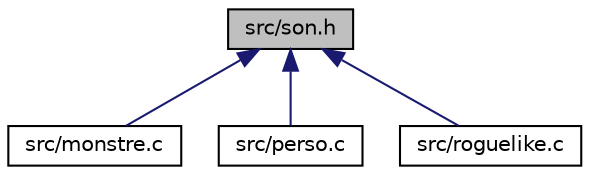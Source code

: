 digraph "src/son.h"
{
  edge [fontname="Helvetica",fontsize="10",labelfontname="Helvetica",labelfontsize="10"];
  node [fontname="Helvetica",fontsize="10",shape=record];
  Node7 [label="src/son.h",height=0.2,width=0.4,color="black", fillcolor="grey75", style="filled", fontcolor="black"];
  Node7 -> Node8 [dir="back",color="midnightblue",fontsize="10",style="solid",fontname="Helvetica"];
  Node8 [label="src/monstre.c",height=0.2,width=0.4,color="black", fillcolor="white", style="filled",URL="$monstre_8c.html",tooltip="Fichier contenant des fonctions nous permettant de gérer les monstres. "];
  Node7 -> Node9 [dir="back",color="midnightblue",fontsize="10",style="solid",fontname="Helvetica"];
  Node9 [label="src/perso.c",height=0.2,width=0.4,color="black", fillcolor="white", style="filled",URL="$perso_8c.html",tooltip="Fichier contenant des fonctions nous permettant de gérer la création, la modification et l&#39;affichage ..."];
  Node7 -> Node10 [dir="back",color="midnightblue",fontsize="10",style="solid",fontname="Helvetica"];
  Node10 [label="src/roguelike.c",height=0.2,width=0.4,color="black", fillcolor="white", style="filled",URL="$roguelike_8c.html",tooltip="Fichier contenant la fonction main de notre programme. "];
}
